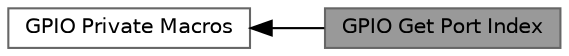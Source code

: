digraph "GPIO Get Port Index"
{
 // LATEX_PDF_SIZE
  bgcolor="transparent";
  edge [fontname=Helvetica,fontsize=10,labelfontname=Helvetica,labelfontsize=10];
  node [fontname=Helvetica,fontsize=10,shape=box,height=0.2,width=0.4];
  rankdir=LR;
  Node1 [id="Node000001",label="GPIO Get Port Index",height=0.2,width=0.4,color="gray40", fillcolor="grey60", style="filled", fontcolor="black",tooltip=" "];
  Node2 [id="Node000002",label="GPIO Private Macros",height=0.2,width=0.4,color="grey40", fillcolor="white", style="filled",URL="$group__GPIOEx__Private__Macros.html",tooltip=" "];
  Node2->Node1 [shape=plaintext, dir="back", style="solid"];
}
